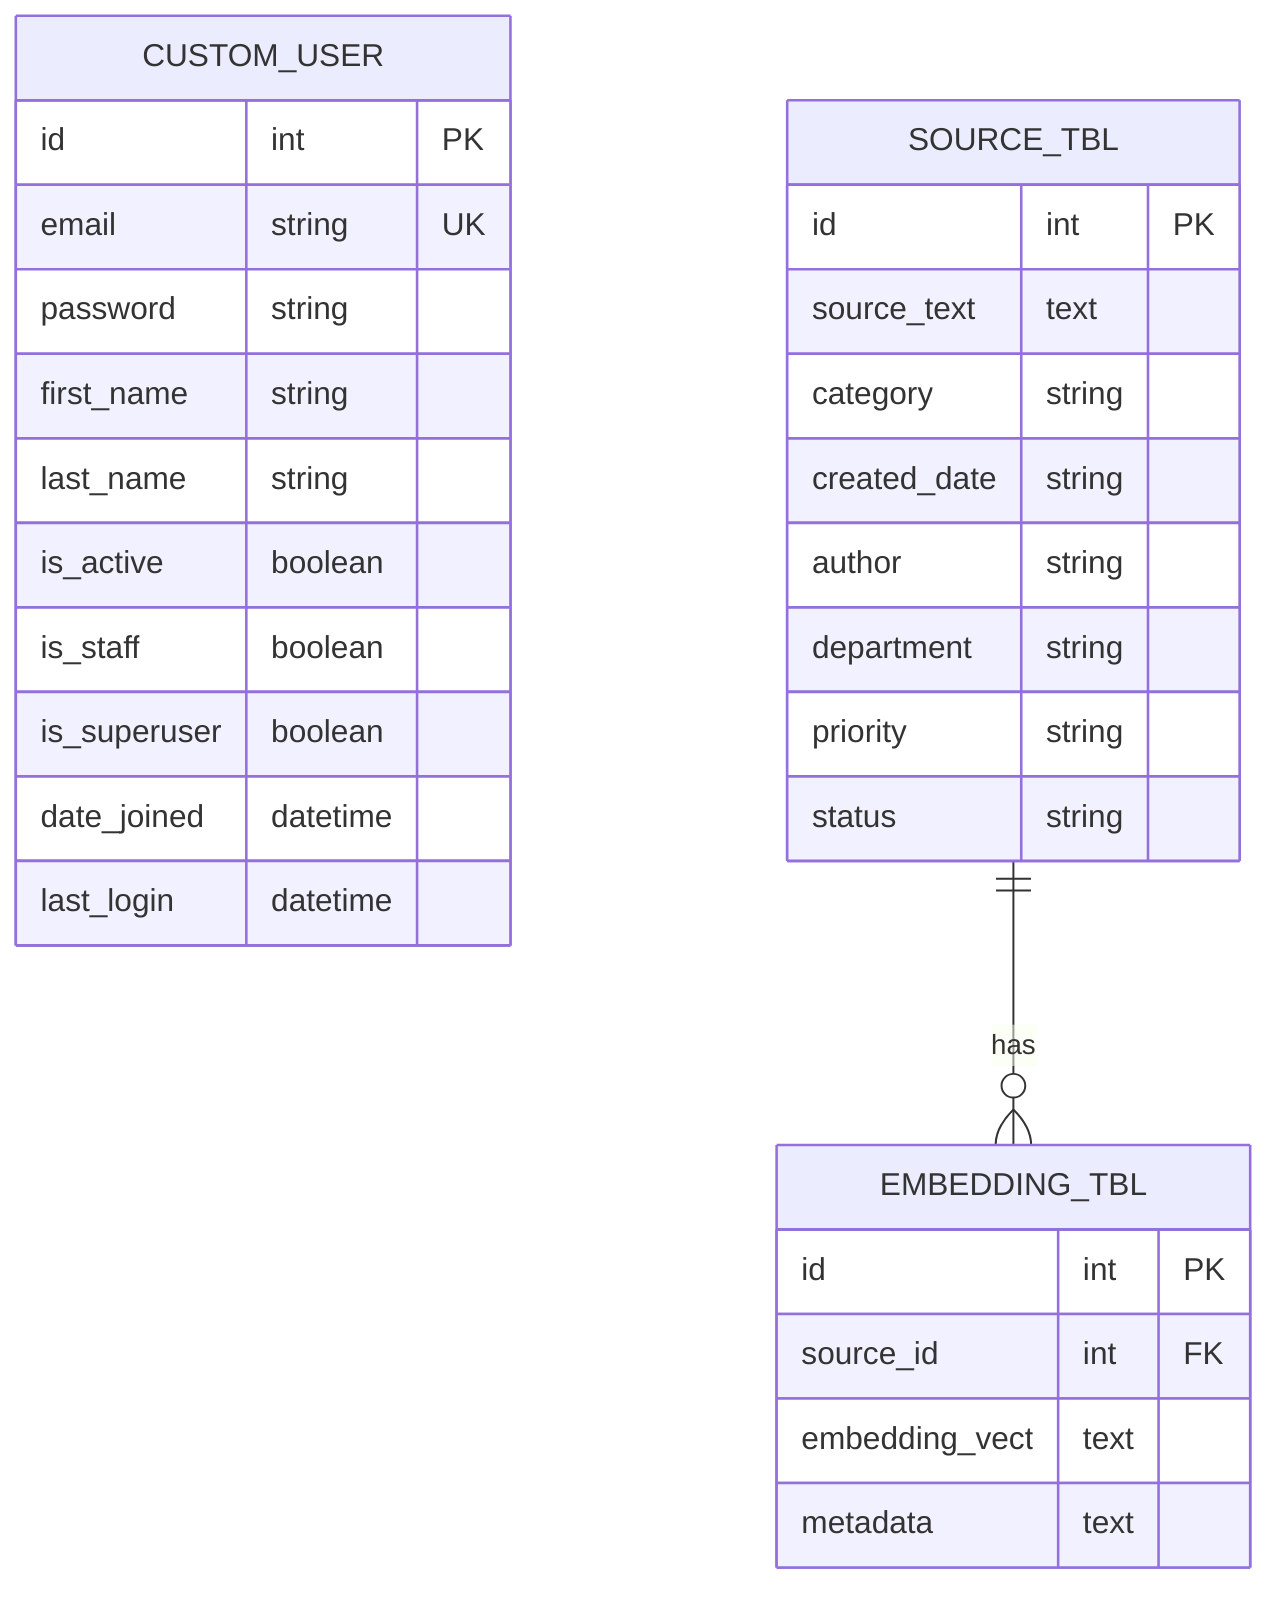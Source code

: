 erDiagram
    CUSTOM_USER {
        id int PK
        email string UK
        password string
        first_name string
        last_name string
        is_active boolean
        is_staff boolean
        is_superuser boolean
        date_joined datetime
        last_login datetime
    }
    
    SOURCE_TBL {
        id int PK
        source_text text
        category string
        created_date string
        author string
        department string
        priority string
        status string
    }
    
    EMBEDDING_TBL {
        id int PK
        source_id int FK
        embedding_vect text
        metadata text
    }
    
    SOURCE_TBL ||--o{ EMBEDDING_TBL : "has"
    
    %% Note that each source type (ADMIN, IT, FINANCE, HR) has its own database
    %% with the same schema (SOURCE_TBL and EMBEDDING_TBL)